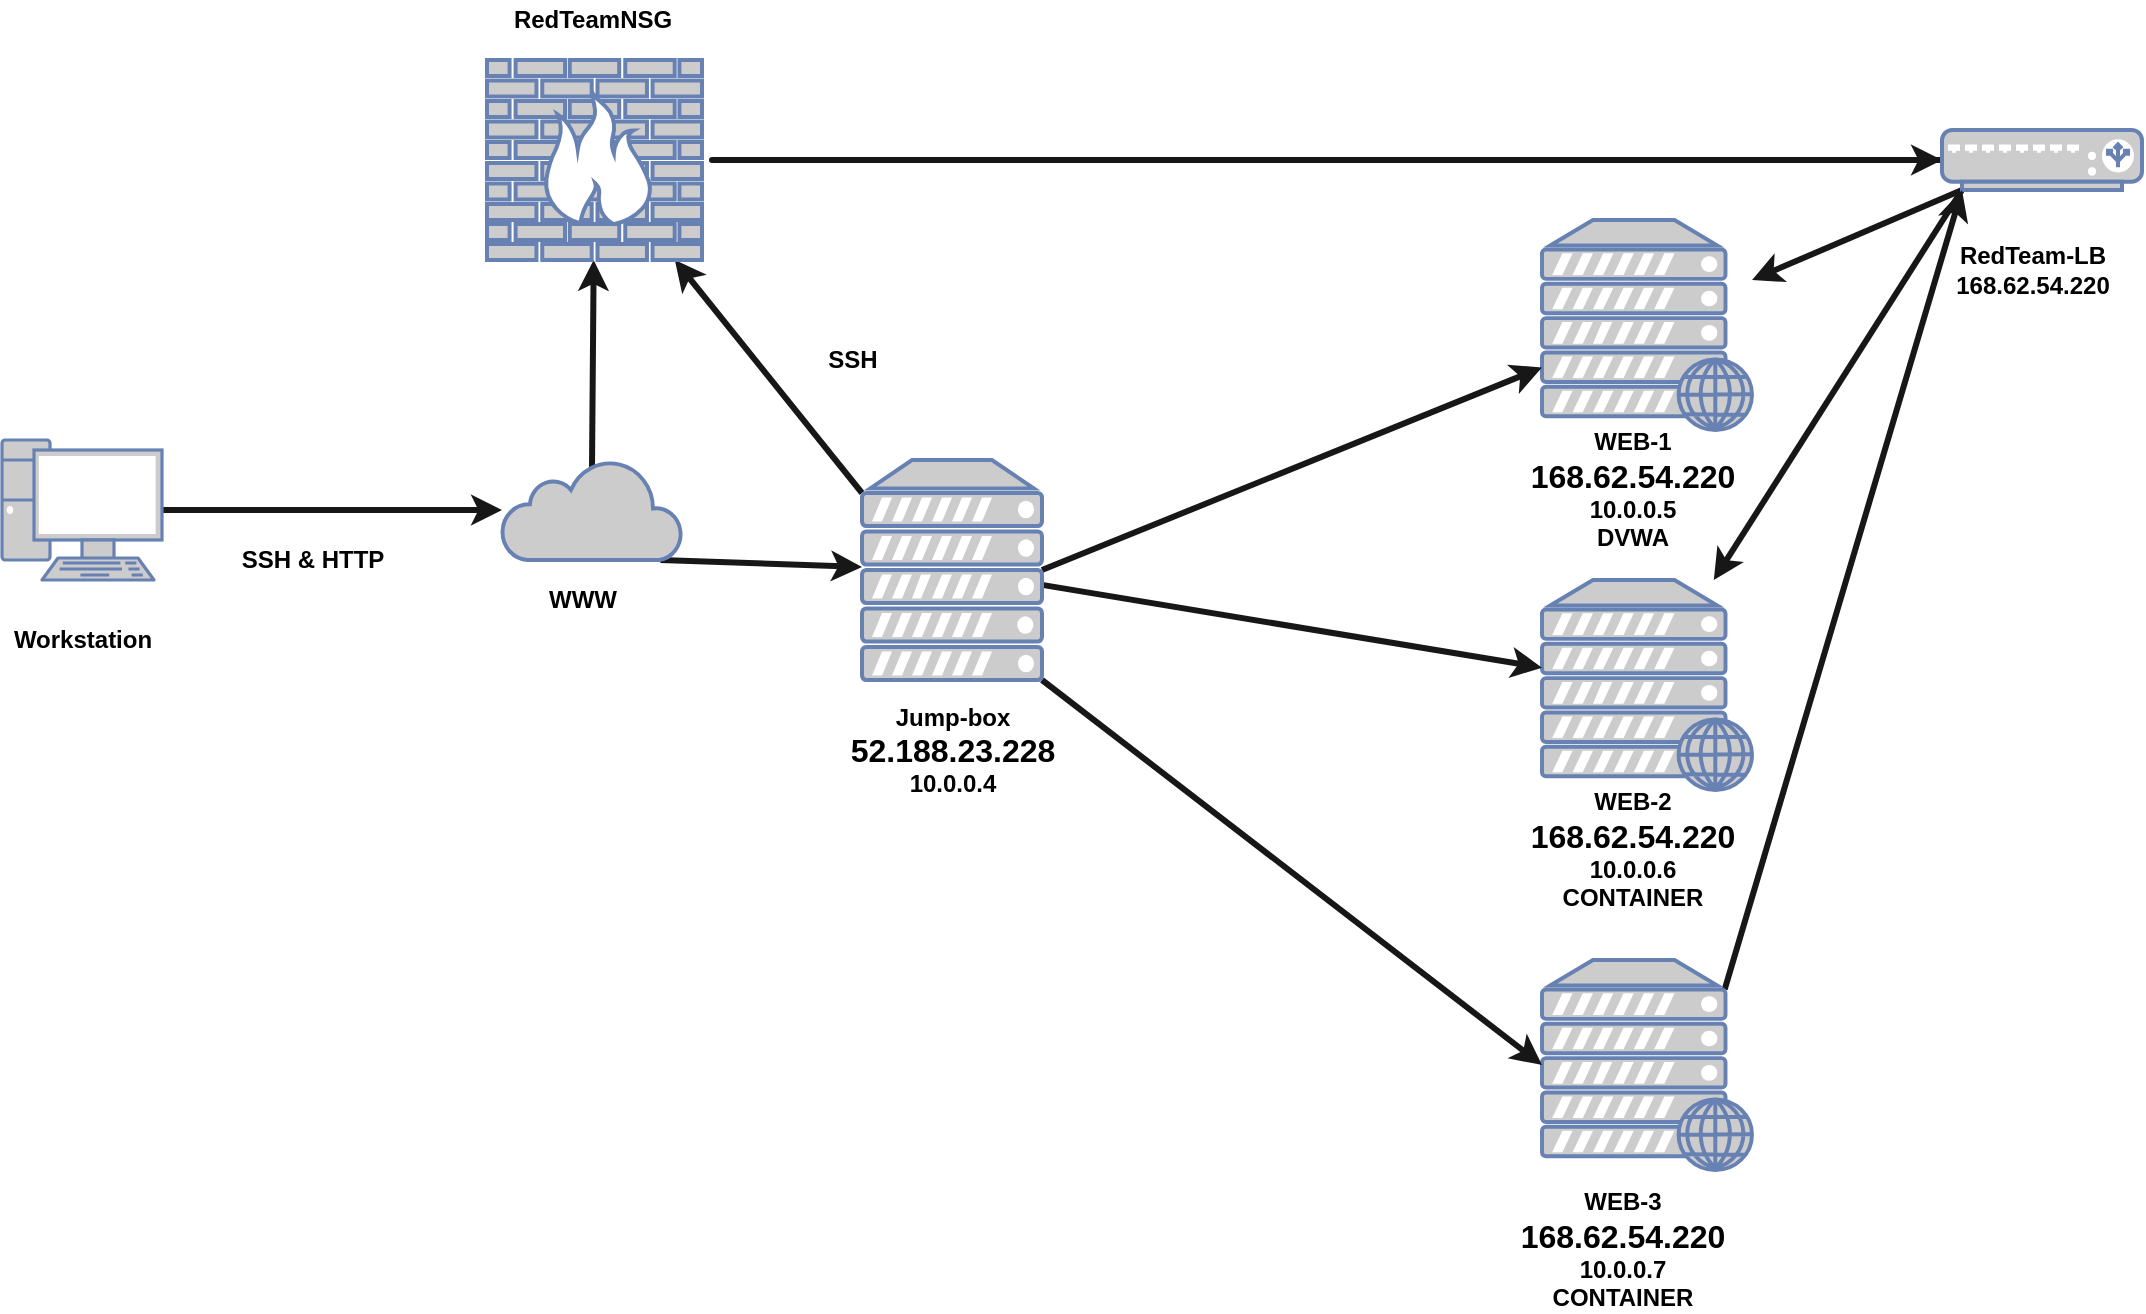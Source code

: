 <mxfile version="13.7.1" type="device"><diagram id="50-heRFRPRrMbucKeF-t" name="Page-1"><mxGraphModel dx="2272" dy="762" grid="1" gridSize="10" guides="1" tooltips="1" connect="1" arrows="1" fold="1" page="1" pageScale="1" pageWidth="850" pageHeight="1100" math="0" shadow="0"><root><mxCell id="0"/><mxCell id="1" parent="0"/><mxCell id="ofYbRSHf_qC75JkqXRAc-24" style="edgeStyle=none;rounded=1;orthogonalLoop=1;jettySize=auto;html=1;exitX=0.88;exitY=1;exitDx=0;exitDy=0;exitPerimeter=0;strokeColor=#171717;strokeWidth=3;" edge="1" parent="1" source="ofYbRSHf_qC75JkqXRAc-3" target="ofYbRSHf_qC75JkqXRAc-11"><mxGeometry relative="1" as="geometry"/></mxCell><mxCell id="ofYbRSHf_qC75JkqXRAc-37" style="edgeStyle=none;rounded=1;orthogonalLoop=1;jettySize=auto;html=1;exitX=0.5;exitY=0.08;exitDx=0;exitDy=0;exitPerimeter=0;strokeColor=#171717;strokeWidth=3;" edge="1" parent="1" source="ofYbRSHf_qC75JkqXRAc-3" target="ofYbRSHf_qC75JkqXRAc-36"><mxGeometry relative="1" as="geometry"/></mxCell><mxCell id="ofYbRSHf_qC75JkqXRAc-3" value="" style="html=1;outlineConnect=0;fillColor=#CCCCCC;strokeColor=#6881B3;gradientColor=none;gradientDirection=north;strokeWidth=2;shape=mxgraph.networks.cloud;fontColor=#ffffff;" vertex="1" parent="1"><mxGeometry x="-280" y="470" width="90" height="50" as="geometry"/></mxCell><mxCell id="ofYbRSHf_qC75JkqXRAc-39" style="edgeStyle=none;rounded=1;orthogonalLoop=1;jettySize=auto;html=1;exitX=0;exitY=0.5;exitDx=0;exitDy=0;exitPerimeter=0;strokeColor=#171717;strokeWidth=3;entryX=0;entryY=0.5;entryDx=0;entryDy=0;entryPerimeter=0;" edge="1" parent="1" source="ofYbRSHf_qC75JkqXRAc-7" target="ofYbRSHf_qC75JkqXRAc-7"><mxGeometry relative="1" as="geometry"><Array as="points"><mxPoint x="-180" y="320"/></Array></mxGeometry></mxCell><mxCell id="ofYbRSHf_qC75JkqXRAc-40" style="edgeStyle=none;rounded=1;orthogonalLoop=1;jettySize=auto;html=1;exitX=0.1;exitY=1;exitDx=0;exitDy=0;exitPerimeter=0;strokeColor=#171717;strokeWidth=3;" edge="1" parent="1" source="ofYbRSHf_qC75JkqXRAc-7" target="ofYbRSHf_qC75JkqXRAc-10"><mxGeometry relative="1" as="geometry"/></mxCell><mxCell id="ofYbRSHf_qC75JkqXRAc-41" style="edgeStyle=none;rounded=1;orthogonalLoop=1;jettySize=auto;html=1;strokeColor=#171717;strokeWidth=3;exitX=0.1;exitY=1;exitDx=0;exitDy=0;exitPerimeter=0;" edge="1" parent="1" source="ofYbRSHf_qC75JkqXRAc-7" target="ofYbRSHf_qC75JkqXRAc-9"><mxGeometry relative="1" as="geometry"><mxPoint x="440" y="330" as="sourcePoint"/></mxGeometry></mxCell><mxCell id="ofYbRSHf_qC75JkqXRAc-7" value="" style="fontColor=#0066CC;verticalAlign=middle;verticalLabelPosition=bottom;labelPosition=center;align=center;html=1;outlineConnect=0;fillColor=#CCCCCC;strokeColor=#6881B3;gradientColor=none;gradientDirection=north;strokeWidth=2;shape=mxgraph.networks.load_balancer;" vertex="1" parent="1"><mxGeometry x="440" y="305" width="100" height="30" as="geometry"/></mxCell><mxCell id="ofYbRSHf_qC75JkqXRAc-42" style="edgeStyle=none;rounded=1;orthogonalLoop=1;jettySize=auto;html=1;exitX=0.87;exitY=0.14;exitDx=0;exitDy=0;exitPerimeter=0;entryX=0.1;entryY=1;entryDx=0;entryDy=0;entryPerimeter=0;strokeColor=#171717;strokeWidth=3;" edge="1" parent="1" source="ofYbRSHf_qC75JkqXRAc-8" target="ofYbRSHf_qC75JkqXRAc-7"><mxGeometry relative="1" as="geometry"/></mxCell><mxCell id="ofYbRSHf_qC75JkqXRAc-8" value="" style="fontColor=#0066CC;verticalAlign=top;verticalLabelPosition=bottom;labelPosition=center;align=center;html=1;outlineConnect=0;fillColor=#CCCCCC;strokeColor=#6881B3;gradientColor=none;gradientDirection=north;strokeWidth=2;shape=mxgraph.networks.web_server;" vertex="1" parent="1"><mxGeometry x="240" y="720" width="105" height="105" as="geometry"/></mxCell><mxCell id="ofYbRSHf_qC75JkqXRAc-9" value="" style="fontColor=#0066CC;verticalAlign=top;verticalLabelPosition=bottom;labelPosition=center;align=center;html=1;outlineConnect=0;fillColor=#CCCCCC;strokeColor=#6881B3;gradientColor=none;gradientDirection=north;strokeWidth=2;shape=mxgraph.networks.web_server;" vertex="1" parent="1"><mxGeometry x="240" y="530" width="105" height="105" as="geometry"/></mxCell><mxCell id="ofYbRSHf_qC75JkqXRAc-10" value="" style="fontColor=#0066CC;verticalAlign=top;verticalLabelPosition=bottom;labelPosition=center;align=center;html=1;outlineConnect=0;fillColor=#CCCCCC;strokeColor=#6881B3;gradientColor=none;gradientDirection=north;strokeWidth=2;shape=mxgraph.networks.web_server;" vertex="1" parent="1"><mxGeometry x="240" y="350" width="105" height="105" as="geometry"/></mxCell><mxCell id="ofYbRSHf_qC75JkqXRAc-25" style="edgeStyle=none;rounded=1;orthogonalLoop=1;jettySize=auto;html=1;exitX=1;exitY=0.5;exitDx=0;exitDy=0;exitPerimeter=0;strokeColor=#171717;strokeWidth=3;" edge="1" parent="1" source="ofYbRSHf_qC75JkqXRAc-11" target="ofYbRSHf_qC75JkqXRAc-10"><mxGeometry relative="1" as="geometry"/></mxCell><mxCell id="ofYbRSHf_qC75JkqXRAc-26" style="edgeStyle=none;rounded=1;orthogonalLoop=1;jettySize=auto;html=1;exitX=1;exitY=1;exitDx=0;exitDy=0;exitPerimeter=0;entryX=0;entryY=0.5;entryDx=0;entryDy=0;entryPerimeter=0;strokeColor=#171717;strokeWidth=3;" edge="1" parent="1" source="ofYbRSHf_qC75JkqXRAc-11" target="ofYbRSHf_qC75JkqXRAc-8"><mxGeometry relative="1" as="geometry"/></mxCell><mxCell id="ofYbRSHf_qC75JkqXRAc-27" style="edgeStyle=none;rounded=1;orthogonalLoop=1;jettySize=auto;html=1;strokeColor=#171717;strokeWidth=3;" edge="1" parent="1" source="ofYbRSHf_qC75JkqXRAc-11" target="ofYbRSHf_qC75JkqXRAc-9"><mxGeometry relative="1" as="geometry"/></mxCell><mxCell id="ofYbRSHf_qC75JkqXRAc-43" style="edgeStyle=none;rounded=1;orthogonalLoop=1;jettySize=auto;html=1;exitX=0;exitY=0.15;exitDx=0;exitDy=0;exitPerimeter=0;strokeColor=#171717;strokeWidth=3;" edge="1" parent="1" source="ofYbRSHf_qC75JkqXRAc-11" target="ofYbRSHf_qC75JkqXRAc-36"><mxGeometry relative="1" as="geometry"/></mxCell><mxCell id="ofYbRSHf_qC75JkqXRAc-11" value="" style="fontColor=#0066CC;verticalAlign=top;verticalLabelPosition=bottom;labelPosition=center;align=center;html=1;outlineConnect=0;fillColor=#CCCCCC;strokeColor=#6881B3;gradientColor=none;gradientDirection=north;strokeWidth=2;shape=mxgraph.networks.server;" vertex="1" parent="1"><mxGeometry x="-100" y="470" width="90" height="110" as="geometry"/></mxCell><mxCell id="ofYbRSHf_qC75JkqXRAc-23" style="edgeStyle=none;rounded=1;orthogonalLoop=1;jettySize=auto;html=1;strokeColor=#171717;strokeWidth=3;" edge="1" parent="1" source="ofYbRSHf_qC75JkqXRAc-20" target="ofYbRSHf_qC75JkqXRAc-3"><mxGeometry relative="1" as="geometry"/></mxCell><mxCell id="ofYbRSHf_qC75JkqXRAc-20" value="" style="fontColor=#0066CC;verticalAlign=top;verticalLabelPosition=bottom;labelPosition=center;align=center;html=1;outlineConnect=0;fillColor=#CCCCCC;strokeColor=#6881B3;gradientColor=none;gradientDirection=north;strokeWidth=2;shape=mxgraph.networks.pc;" vertex="1" parent="1"><mxGeometry x="-530" y="460" width="80" height="70" as="geometry"/></mxCell><mxCell id="ofYbRSHf_qC75JkqXRAc-28" value="Workstation" style="text;html=1;resizable=0;autosize=1;align=center;verticalAlign=middle;points=[];fillColor=none;strokeColor=none;rounded=0;fontStyle=1" vertex="1" parent="1"><mxGeometry x="-530" y="550" width="80" height="20" as="geometry"/></mxCell><mxCell id="ofYbRSHf_qC75JkqXRAc-29" value="WWW" style="text;html=1;resizable=0;autosize=1;align=center;verticalAlign=middle;points=[];fillColor=none;strokeColor=none;rounded=0;fontStyle=1" vertex="1" parent="1"><mxGeometry x="-265" y="530" width="50" height="20" as="geometry"/></mxCell><mxCell id="ofYbRSHf_qC75JkqXRAc-30" value="Jump-box&lt;br&gt;&lt;span style=&quot;font-family: &amp;quot;az_ea_font&amp;quot; , &amp;quot;segoe ui&amp;quot; , &amp;quot;az_font&amp;quot; , , , &amp;quot;blinkmacsystemfont&amp;quot; , &amp;quot;roboto&amp;quot; , &amp;quot;oxygen&amp;quot; , &amp;quot;ubuntu&amp;quot; , &amp;quot;cantarell&amp;quot; , &amp;quot;open sans&amp;quot; , &amp;quot;helvetica neue&amp;quot; , sans-serif ; font-size: 16px ; background-color: rgb(255 , 255 , 255)&quot;&gt;52.188.23.228&lt;br&gt;&lt;/span&gt;10.0.0.4" style="text;html=1;resizable=0;autosize=1;align=center;verticalAlign=middle;points=[];fillColor=none;strokeColor=none;rounded=0;fontStyle=1" vertex="1" parent="1"><mxGeometry x="-115" y="590" width="120" height="50" as="geometry"/></mxCell><mxCell id="ofYbRSHf_qC75JkqXRAc-31" value="WEB-3&lt;br&gt;&lt;span style=&quot;font-size: 16px ; background-color: rgb(255 , 255 , 255)&quot;&gt;168.62.54.220&lt;/span&gt;&lt;br&gt;10.0.0.7&lt;br&gt;CONTAINER" style="text;html=1;resizable=0;autosize=1;align=center;verticalAlign=middle;points=[];fillColor=none;strokeColor=none;rounded=0;fontStyle=1" vertex="1" parent="1"><mxGeometry x="220" y="835" width="120" height="60" as="geometry"/></mxCell><mxCell id="ofYbRSHf_qC75JkqXRAc-32" value="WEB-2&lt;br&gt;&lt;span style=&quot;font-size: 16px ; background-color: rgb(255 , 255 , 255)&quot;&gt;168.62.54.220&lt;/span&gt;&lt;span style=&quot;font-family: &amp;#34;az_ea_font&amp;#34; , &amp;#34;segoe ui&amp;#34; , &amp;#34;az_font&amp;#34; , , , &amp;#34;blinkmacsystemfont&amp;#34; , &amp;#34;roboto&amp;#34; , &amp;#34;oxygen&amp;#34; , &amp;#34;ubuntu&amp;#34; , &amp;#34;cantarell&amp;#34; , &amp;#34;open sans&amp;#34; , &amp;#34;helvetica neue&amp;#34; , sans-serif ; font-size: 16px ; background-color: rgb(255 , 255 , 255)&quot;&gt;&lt;br&gt;&lt;/span&gt;10.0.0.6&lt;br&gt;CONTAINER&lt;br&gt;" style="text;html=1;resizable=0;autosize=1;align=center;verticalAlign=middle;points=[];fillColor=none;strokeColor=none;rounded=0;fontStyle=1" vertex="1" parent="1"><mxGeometry x="225" y="635" width="120" height="60" as="geometry"/></mxCell><mxCell id="ofYbRSHf_qC75JkqXRAc-33" value="WEB-1&lt;br&gt;&lt;span style=&quot;font-family: &amp;#34;az_ea_font&amp;#34; , &amp;#34;segoe ui&amp;#34; , &amp;#34;az_font&amp;#34; , , , &amp;#34;blinkmacsystemfont&amp;#34; , &amp;#34;roboto&amp;#34; , &amp;#34;oxygen&amp;#34; , &amp;#34;ubuntu&amp;#34; , &amp;#34;cantarell&amp;#34; , &amp;#34;open sans&amp;#34; , &amp;#34;helvetica neue&amp;#34; , sans-serif ; font-size: 16px ; background-color: rgb(255 , 255 , 255)&quot;&gt;168.62.54.220&lt;br&gt;&lt;/span&gt;10.0.0.5&lt;br&gt;DVWA" style="text;html=1;resizable=0;autosize=1;align=center;verticalAlign=middle;points=[];fillColor=none;strokeColor=none;rounded=0;fontStyle=1" vertex="1" parent="1"><mxGeometry x="225" y="455" width="120" height="60" as="geometry"/></mxCell><mxCell id="ofYbRSHf_qC75JkqXRAc-35" value="RedTeam-LB&lt;br&gt;168.62.54.220" style="text;html=1;align=center;verticalAlign=middle;resizable=0;points=[];autosize=1;fontStyle=1" vertex="1" parent="1"><mxGeometry x="440" y="360" width="90" height="30" as="geometry"/></mxCell><mxCell id="ofYbRSHf_qC75JkqXRAc-36" value="" style="fontColor=#0066CC;verticalAlign=top;verticalLabelPosition=bottom;labelPosition=center;align=center;html=1;outlineConnect=0;fillColor=#CCCCCC;strokeColor=#6881B3;gradientColor=none;gradientDirection=north;strokeWidth=2;shape=mxgraph.networks.firewall;" vertex="1" parent="1"><mxGeometry x="-287.5" y="270" width="107.5" height="100" as="geometry"/></mxCell><mxCell id="ofYbRSHf_qC75JkqXRAc-38" value="RedTeamNSG" style="text;html=1;resizable=0;autosize=1;align=center;verticalAlign=middle;points=[];fillColor=none;strokeColor=none;rounded=0;fontStyle=1" vertex="1" parent="1"><mxGeometry x="-280" y="240" width="90" height="20" as="geometry"/></mxCell><mxCell id="ofYbRSHf_qC75JkqXRAc-44" value="SSH &amp;amp; HTTP" style="text;html=1;resizable=0;autosize=1;align=center;verticalAlign=middle;points=[];fillColor=none;strokeColor=none;rounded=0;fontStyle=1" vertex="1" parent="1"><mxGeometry x="-420" y="510" width="90" height="20" as="geometry"/></mxCell><mxCell id="ofYbRSHf_qC75JkqXRAc-45" value="SSH" style="text;html=1;resizable=0;autosize=1;align=center;verticalAlign=middle;points=[];fillColor=none;strokeColor=none;rounded=0;fontStyle=1" vertex="1" parent="1"><mxGeometry x="-125" y="410" width="40" height="20" as="geometry"/></mxCell></root></mxGraphModel></diagram></mxfile>